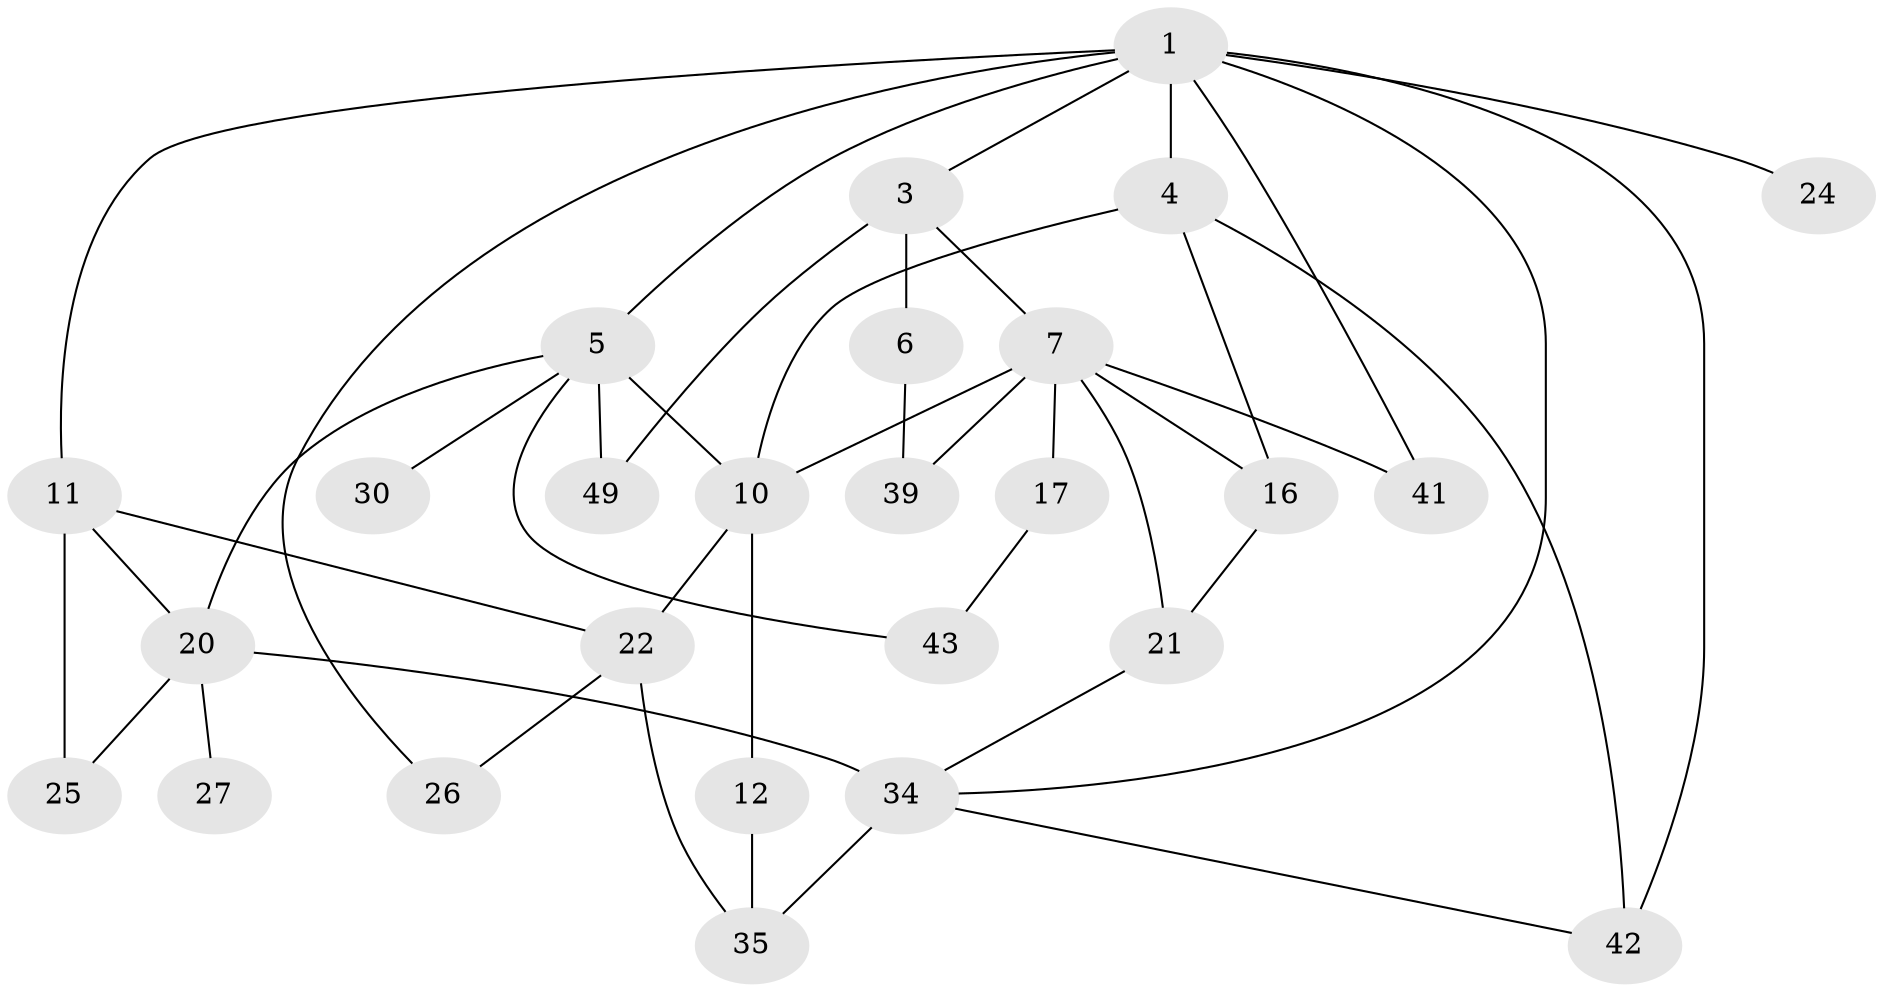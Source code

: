 // original degree distribution, {6: 0.11320754716981132, 5: 0.05660377358490566, 2: 0.3584905660377358, 3: 0.20754716981132076, 4: 0.11320754716981132, 1: 0.1509433962264151}
// Generated by graph-tools (version 1.1) at 2025/16/03/04/25 18:16:57]
// undirected, 26 vertices, 43 edges
graph export_dot {
graph [start="1"]
  node [color=gray90,style=filled];
  1 [super="+2"];
  3;
  4 [super="+9"];
  5 [super="+13"];
  6 [super="+8"];
  7 [super="+50+40"];
  10 [super="+33+19"];
  11 [super="+46"];
  12 [super="+45"];
  16 [super="+18"];
  17;
  20 [super="+38+31"];
  21;
  22 [super="+23"];
  24;
  25;
  26;
  27;
  30;
  34 [super="+37+47"];
  35;
  39;
  41;
  42 [super="+51"];
  43;
  49 [super="+53"];
  1 -- 4 [weight=3];
  1 -- 5 [weight=2];
  1 -- 11;
  1 -- 26;
  1 -- 42;
  1 -- 34;
  1 -- 3;
  1 -- 24;
  1 -- 41;
  3 -- 6 [weight=2];
  3 -- 7;
  3 -- 49;
  4 -- 16;
  4 -- 42;
  4 -- 10;
  5 -- 30;
  5 -- 49;
  5 -- 20;
  5 -- 10;
  5 -- 43;
  6 -- 39;
  7 -- 17;
  7 -- 21;
  7 -- 10;
  7 -- 41;
  7 -- 39;
  7 -- 16;
  10 -- 12;
  10 -- 22 [weight=2];
  11 -- 25;
  11 -- 22;
  11 -- 20;
  12 -- 35;
  16 -- 21;
  17 -- 43;
  20 -- 27;
  20 -- 25;
  20 -- 34 [weight=3];
  21 -- 34;
  22 -- 35;
  22 -- 26;
  34 -- 35;
  34 -- 42;
}
